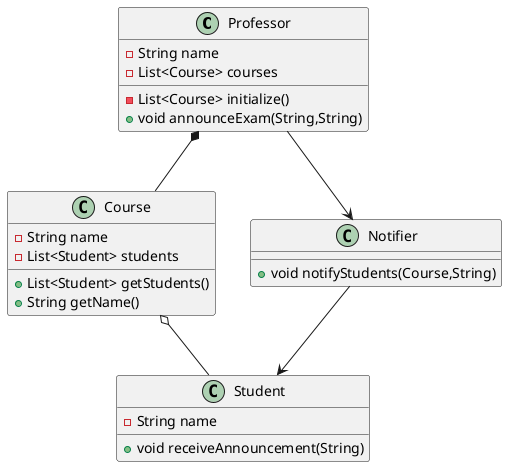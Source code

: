 @startuml

class  Professor {
- String name
- List<Course> courses
- List<Course> initialize()
+ void announceExam(String,String)
}
class  Course {
- String name
- List<Student> students
+ List<Student> getStudents()
+ String getName()
}
class  Student {
- String name
+ void receiveAnnouncement(String)
}
class  Notifier {
+ void notifyStudents(Course,String)
}

Professor *-right- Course
Professor --> Notifier
Course o-right- Student
Notifier --> Student

@enduml